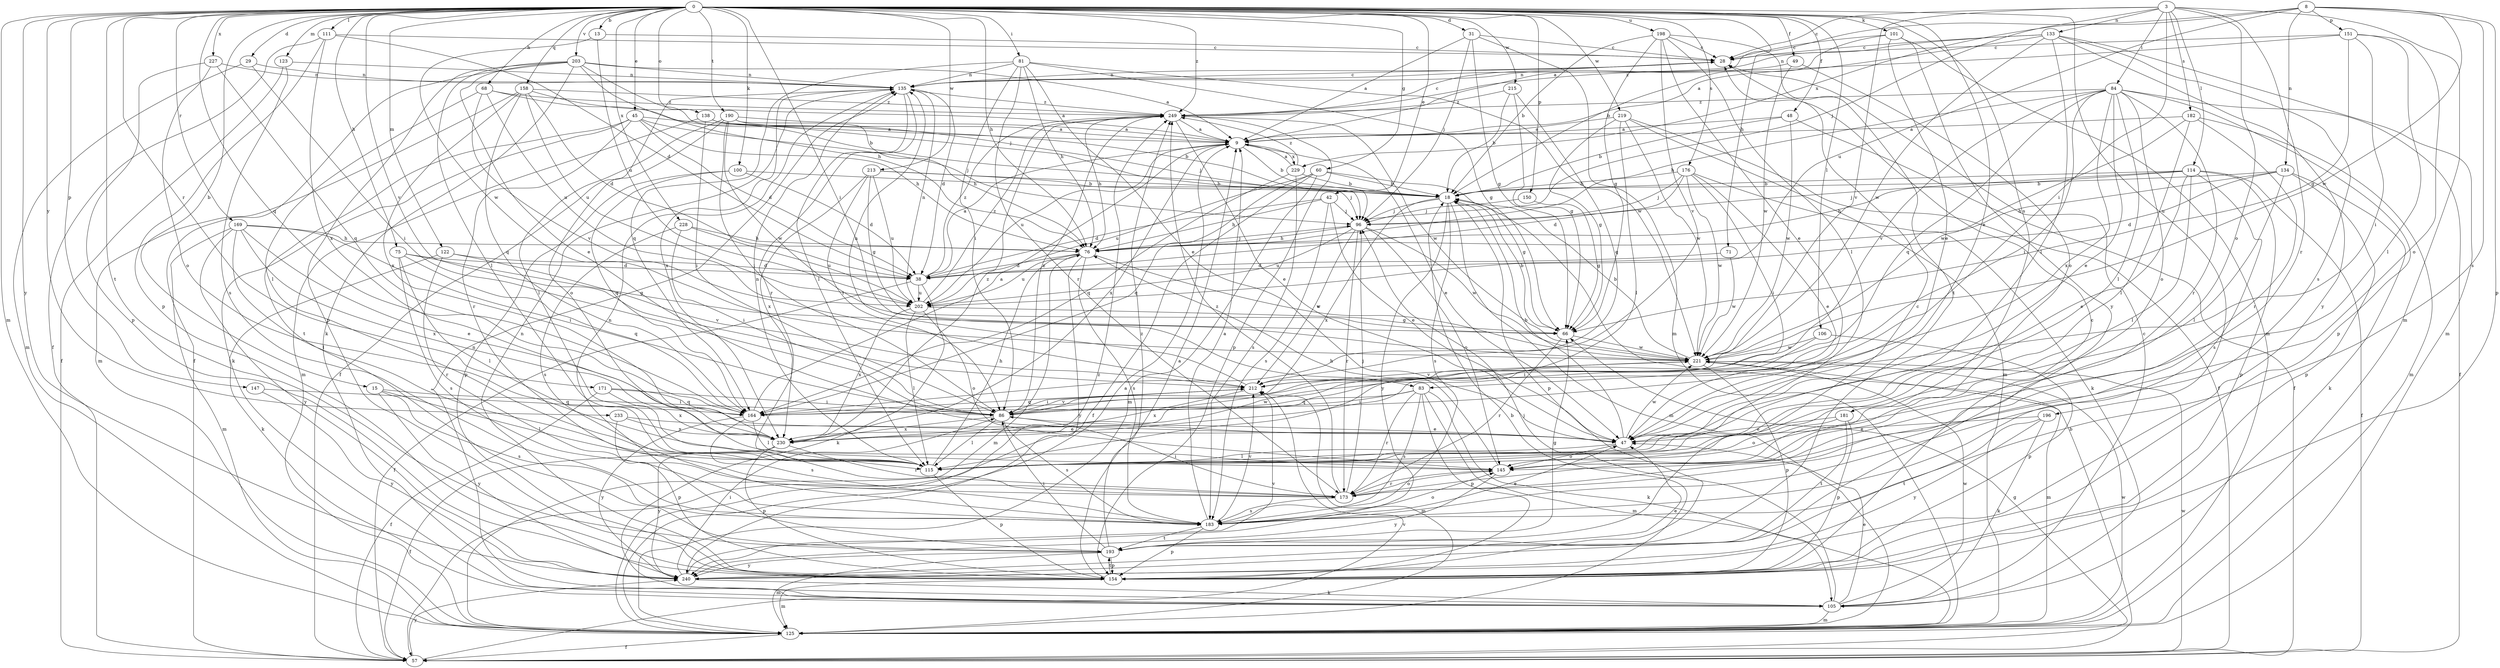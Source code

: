 strict digraph  {
0;
3;
8;
9;
13;
15;
18;
28;
29;
31;
38;
42;
45;
47;
48;
49;
57;
60;
66;
68;
71;
75;
76;
81;
83;
84;
86;
96;
100;
101;
105;
106;
111;
114;
115;
122;
123;
125;
133;
134;
135;
138;
145;
147;
150;
151;
154;
158;
164;
169;
171;
173;
176;
181;
182;
183;
190;
193;
196;
198;
202;
203;
212;
213;
215;
219;
221;
227;
228;
229;
230;
233;
240;
249;
0 -> 13  [label=b];
0 -> 15  [label=b];
0 -> 29  [label=d];
0 -> 31  [label=d];
0 -> 42  [label=e];
0 -> 45  [label=e];
0 -> 47  [label=e];
0 -> 48  [label=f];
0 -> 49  [label=f];
0 -> 60  [label=g];
0 -> 68  [label=h];
0 -> 71  [label=h];
0 -> 75  [label=h];
0 -> 76  [label=h];
0 -> 81  [label=i];
0 -> 83  [label=i];
0 -> 100  [label=k];
0 -> 101  [label=k];
0 -> 106  [label=l];
0 -> 111  [label=l];
0 -> 122  [label=m];
0 -> 123  [label=m];
0 -> 125  [label=m];
0 -> 138  [label=o];
0 -> 147  [label=p];
0 -> 150  [label=p];
0 -> 158  [label=q];
0 -> 164  [label=q];
0 -> 169  [label=r];
0 -> 171  [label=r];
0 -> 176  [label=s];
0 -> 181  [label=s];
0 -> 190  [label=t];
0 -> 193  [label=t];
0 -> 196  [label=u];
0 -> 198  [label=u];
0 -> 203  [label=v];
0 -> 212  [label=v];
0 -> 213  [label=w];
0 -> 215  [label=w];
0 -> 219  [label=w];
0 -> 227  [label=x];
0 -> 228  [label=x];
0 -> 233  [label=y];
0 -> 240  [label=y];
0 -> 249  [label=z];
3 -> 28  [label=c];
3 -> 83  [label=i];
3 -> 84  [label=i];
3 -> 96  [label=j];
3 -> 114  [label=l];
3 -> 125  [label=m];
3 -> 133  [label=n];
3 -> 145  [label=o];
3 -> 173  [label=r];
3 -> 182  [label=s];
3 -> 212  [label=v];
8 -> 9  [label=a];
8 -> 134  [label=n];
8 -> 151  [label=p];
8 -> 154  [label=p];
8 -> 183  [label=s];
8 -> 202  [label=u];
8 -> 221  [label=w];
8 -> 229  [label=x];
9 -> 18  [label=b];
9 -> 47  [label=e];
9 -> 202  [label=u];
9 -> 229  [label=x];
9 -> 230  [label=x];
13 -> 28  [label=c];
13 -> 202  [label=u];
13 -> 221  [label=w];
15 -> 86  [label=i];
15 -> 115  [label=l];
15 -> 183  [label=s];
15 -> 240  [label=y];
18 -> 96  [label=j];
18 -> 125  [label=m];
18 -> 154  [label=p];
18 -> 183  [label=s];
18 -> 230  [label=x];
18 -> 240  [label=y];
28 -> 135  [label=n];
29 -> 86  [label=i];
29 -> 125  [label=m];
29 -> 135  [label=n];
31 -> 9  [label=a];
31 -> 28  [label=c];
31 -> 66  [label=g];
31 -> 96  [label=j];
31 -> 125  [label=m];
38 -> 9  [label=a];
38 -> 57  [label=f];
38 -> 105  [label=k];
38 -> 202  [label=u];
38 -> 249  [label=z];
42 -> 38  [label=d];
42 -> 47  [label=e];
42 -> 76  [label=h];
42 -> 96  [label=j];
42 -> 183  [label=s];
45 -> 9  [label=a];
45 -> 38  [label=d];
45 -> 76  [label=h];
45 -> 96  [label=j];
45 -> 105  [label=k];
45 -> 173  [label=r];
45 -> 193  [label=t];
47 -> 18  [label=b];
47 -> 115  [label=l];
47 -> 145  [label=o];
47 -> 221  [label=w];
48 -> 9  [label=a];
48 -> 18  [label=b];
48 -> 57  [label=f];
48 -> 221  [label=w];
49 -> 135  [label=n];
49 -> 145  [label=o];
49 -> 221  [label=w];
57 -> 18  [label=b];
57 -> 66  [label=g];
57 -> 212  [label=v];
57 -> 221  [label=w];
57 -> 240  [label=y];
60 -> 18  [label=b];
60 -> 57  [label=f];
60 -> 66  [label=g];
60 -> 125  [label=m];
60 -> 164  [label=q];
60 -> 202  [label=u];
66 -> 18  [label=b];
66 -> 173  [label=r];
66 -> 221  [label=w];
68 -> 18  [label=b];
68 -> 115  [label=l];
68 -> 202  [label=u];
68 -> 212  [label=v];
68 -> 249  [label=z];
71 -> 38  [label=d];
71 -> 221  [label=w];
75 -> 38  [label=d];
75 -> 66  [label=g];
75 -> 115  [label=l];
75 -> 164  [label=q];
75 -> 183  [label=s];
76 -> 38  [label=d];
76 -> 96  [label=j];
76 -> 125  [label=m];
76 -> 183  [label=s];
76 -> 202  [label=u];
76 -> 221  [label=w];
76 -> 240  [label=y];
81 -> 47  [label=e];
81 -> 66  [label=g];
81 -> 76  [label=h];
81 -> 86  [label=i];
81 -> 135  [label=n];
81 -> 164  [label=q];
81 -> 173  [label=r];
81 -> 221  [label=w];
83 -> 86  [label=i];
83 -> 105  [label=k];
83 -> 125  [label=m];
83 -> 154  [label=p];
83 -> 164  [label=q];
83 -> 173  [label=r];
83 -> 183  [label=s];
84 -> 47  [label=e];
84 -> 57  [label=f];
84 -> 76  [label=h];
84 -> 86  [label=i];
84 -> 115  [label=l];
84 -> 145  [label=o];
84 -> 154  [label=p];
84 -> 164  [label=q];
84 -> 173  [label=r];
84 -> 212  [label=v];
84 -> 230  [label=x];
84 -> 249  [label=z];
86 -> 47  [label=e];
86 -> 115  [label=l];
86 -> 183  [label=s];
86 -> 212  [label=v];
86 -> 230  [label=x];
86 -> 249  [label=z];
96 -> 76  [label=h];
96 -> 145  [label=o];
96 -> 173  [label=r];
96 -> 202  [label=u];
96 -> 212  [label=v];
96 -> 221  [label=w];
100 -> 18  [label=b];
100 -> 38  [label=d];
100 -> 154  [label=p];
100 -> 164  [label=q];
101 -> 18  [label=b];
101 -> 28  [label=c];
101 -> 47  [label=e];
101 -> 125  [label=m];
101 -> 240  [label=y];
105 -> 28  [label=c];
105 -> 47  [label=e];
105 -> 96  [label=j];
105 -> 125  [label=m];
105 -> 135  [label=n];
105 -> 221  [label=w];
106 -> 86  [label=i];
106 -> 154  [label=p];
106 -> 221  [label=w];
111 -> 28  [label=c];
111 -> 38  [label=d];
111 -> 57  [label=f];
111 -> 154  [label=p];
111 -> 230  [label=x];
114 -> 18  [label=b];
114 -> 47  [label=e];
114 -> 57  [label=f];
114 -> 76  [label=h];
114 -> 96  [label=j];
114 -> 115  [label=l];
114 -> 154  [label=p];
114 -> 183  [label=s];
115 -> 76  [label=h];
115 -> 135  [label=n];
115 -> 154  [label=p];
122 -> 38  [label=d];
122 -> 105  [label=k];
122 -> 173  [label=r];
122 -> 212  [label=v];
123 -> 57  [label=f];
123 -> 135  [label=n];
123 -> 183  [label=s];
125 -> 9  [label=a];
125 -> 18  [label=b];
125 -> 57  [label=f];
125 -> 221  [label=w];
125 -> 249  [label=z];
133 -> 9  [label=a];
133 -> 28  [label=c];
133 -> 115  [label=l];
133 -> 125  [label=m];
133 -> 135  [label=n];
133 -> 183  [label=s];
133 -> 221  [label=w];
133 -> 240  [label=y];
134 -> 18  [label=b];
134 -> 38  [label=d];
134 -> 76  [label=h];
134 -> 105  [label=k];
134 -> 115  [label=l];
134 -> 154  [label=p];
135 -> 28  [label=c];
135 -> 38  [label=d];
135 -> 57  [label=f];
135 -> 115  [label=l];
135 -> 173  [label=r];
135 -> 230  [label=x];
135 -> 249  [label=z];
138 -> 9  [label=a];
138 -> 18  [label=b];
138 -> 86  [label=i];
138 -> 125  [label=m];
145 -> 76  [label=h];
145 -> 173  [label=r];
145 -> 240  [label=y];
147 -> 164  [label=q];
147 -> 240  [label=y];
150 -> 66  [label=g];
150 -> 96  [label=j];
151 -> 28  [label=c];
151 -> 66  [label=g];
151 -> 86  [label=i];
151 -> 115  [label=l];
151 -> 145  [label=o];
151 -> 249  [label=z];
154 -> 9  [label=a];
154 -> 28  [label=c];
154 -> 125  [label=m];
154 -> 135  [label=n];
154 -> 193  [label=t];
158 -> 9  [label=a];
158 -> 38  [label=d];
158 -> 125  [label=m];
158 -> 164  [label=q];
158 -> 202  [label=u];
158 -> 230  [label=x];
158 -> 249  [label=z];
164 -> 9  [label=a];
164 -> 115  [label=l];
164 -> 183  [label=s];
164 -> 240  [label=y];
169 -> 47  [label=e];
169 -> 76  [label=h];
169 -> 86  [label=i];
169 -> 115  [label=l];
169 -> 125  [label=m];
169 -> 230  [label=x];
169 -> 240  [label=y];
171 -> 57  [label=f];
171 -> 86  [label=i];
171 -> 164  [label=q];
171 -> 230  [label=x];
173 -> 86  [label=i];
173 -> 96  [label=j];
173 -> 145  [label=o];
173 -> 183  [label=s];
173 -> 249  [label=z];
176 -> 18  [label=b];
176 -> 38  [label=d];
176 -> 47  [label=e];
176 -> 86  [label=i];
176 -> 96  [label=j];
176 -> 105  [label=k];
176 -> 221  [label=w];
181 -> 47  [label=e];
181 -> 145  [label=o];
181 -> 154  [label=p];
181 -> 193  [label=t];
182 -> 9  [label=a];
182 -> 115  [label=l];
182 -> 125  [label=m];
182 -> 173  [label=r];
182 -> 221  [label=w];
183 -> 9  [label=a];
183 -> 47  [label=e];
183 -> 145  [label=o];
183 -> 154  [label=p];
183 -> 193  [label=t];
183 -> 212  [label=v];
190 -> 9  [label=a];
190 -> 76  [label=h];
190 -> 86  [label=i];
190 -> 96  [label=j];
190 -> 115  [label=l];
190 -> 145  [label=o];
190 -> 221  [label=w];
193 -> 28  [label=c];
193 -> 66  [label=g];
193 -> 86  [label=i];
193 -> 125  [label=m];
193 -> 135  [label=n];
193 -> 154  [label=p];
193 -> 240  [label=y];
193 -> 249  [label=z];
196 -> 47  [label=e];
196 -> 105  [label=k];
196 -> 193  [label=t];
196 -> 240  [label=y];
198 -> 18  [label=b];
198 -> 28  [label=c];
198 -> 47  [label=e];
198 -> 66  [label=g];
198 -> 115  [label=l];
198 -> 193  [label=t];
198 -> 212  [label=v];
202 -> 66  [label=g];
202 -> 115  [label=l];
202 -> 135  [label=n];
202 -> 145  [label=o];
202 -> 230  [label=x];
202 -> 249  [label=z];
203 -> 9  [label=a];
203 -> 47  [label=e];
203 -> 57  [label=f];
203 -> 76  [label=h];
203 -> 96  [label=j];
203 -> 105  [label=k];
203 -> 115  [label=l];
203 -> 135  [label=n];
203 -> 154  [label=p];
212 -> 86  [label=i];
212 -> 125  [label=m];
212 -> 135  [label=n];
212 -> 164  [label=q];
212 -> 230  [label=x];
213 -> 18  [label=b];
213 -> 66  [label=g];
213 -> 86  [label=i];
213 -> 96  [label=j];
213 -> 202  [label=u];
213 -> 230  [label=x];
215 -> 18  [label=b];
215 -> 66  [label=g];
215 -> 164  [label=q];
215 -> 249  [label=z];
219 -> 9  [label=a];
219 -> 57  [label=f];
219 -> 66  [label=g];
219 -> 115  [label=l];
219 -> 125  [label=m];
219 -> 221  [label=w];
221 -> 18  [label=b];
221 -> 125  [label=m];
221 -> 154  [label=p];
221 -> 212  [label=v];
227 -> 135  [label=n];
227 -> 145  [label=o];
227 -> 154  [label=p];
227 -> 164  [label=q];
228 -> 76  [label=h];
228 -> 86  [label=i];
228 -> 183  [label=s];
228 -> 202  [label=u];
229 -> 9  [label=a];
229 -> 18  [label=b];
229 -> 164  [label=q];
229 -> 183  [label=s];
229 -> 249  [label=z];
230 -> 57  [label=f];
230 -> 154  [label=p];
230 -> 173  [label=r];
230 -> 221  [label=w];
230 -> 240  [label=y];
230 -> 249  [label=z];
233 -> 47  [label=e];
233 -> 154  [label=p];
233 -> 230  [label=x];
240 -> 47  [label=e];
240 -> 86  [label=i];
240 -> 105  [label=k];
240 -> 212  [label=v];
249 -> 9  [label=a];
249 -> 28  [label=c];
249 -> 47  [label=e];
249 -> 76  [label=h];
249 -> 154  [label=p];
249 -> 221  [label=w];
}
